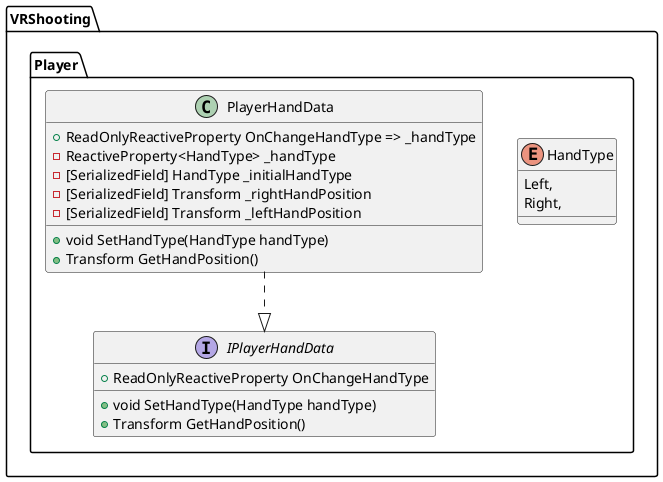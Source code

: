 ﻿@startuml
'https://plantuml.com/class-diagram

package VRShooting
{
    package Player
    {
        enum HandType
        {
            Left,
            Right,
        }
        class PlayerHandData
        {
            +ReadOnlyReactiveProperty OnChangeHandType => _handType
            -ReactiveProperty<HandType> _handType
            -[SerializedField] HandType _initialHandType
            -[SerializedField] Transform _rightHandPosition
            -[SerializedField] Transform _leftHandPosition
            +void SetHandType(HandType handType)
            +Transform GetHandPosition()
        }
        interface IPlayerHandData
        {
            +ReadOnlyReactiveProperty OnChangeHandType
            +void SetHandType(HandType handType)
            +Transform GetHandPosition()   
        }
        
        PlayerHandData ..|> IPlayerHandData
    }
}
@enduml